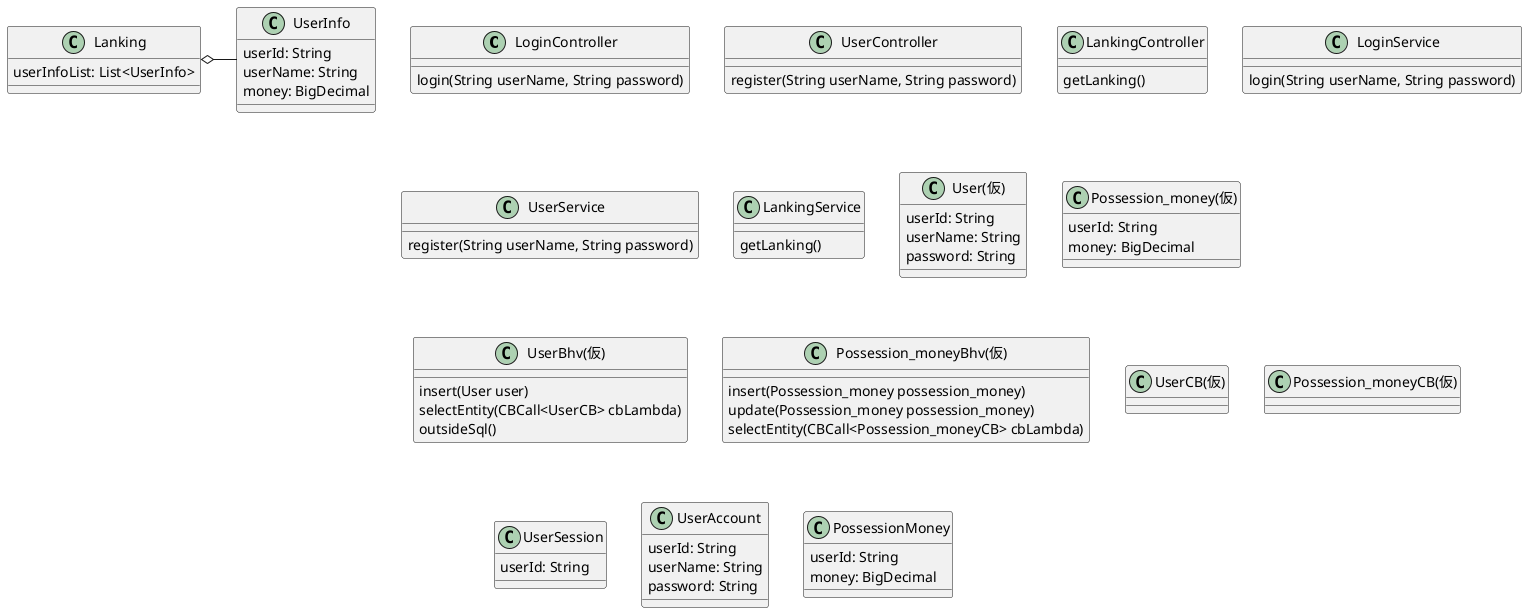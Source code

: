 @startuml

class LoginController {
  login(String userName, String password)
}

class UserController {
  register(String userName, String password)
}

class LankingController {
  getLanking()
}

class LoginService {
  login(String userName, String password)
}

class UserService {
  register(String userName, String password)
}

class LankingService {
  getLanking()
}

class User(仮) {
  userId: String
  userName: String
  password: String
}

class Possession_money(仮) {
  userId: String
  money: BigDecimal
}

class UserBhv(仮) {
  insert(User user)
  selectEntity(CBCall<UserCB> cbLambda)
  outsideSql()
}

class Possession_moneyBhv(仮) {
  insert(Possession_money possession_money)
  update(Possession_money possession_money)
  selectEntity(CBCall<Possession_moneyCB> cbLambda)
}

class UserCB(仮) {

}

class Possession_moneyCB(仮) {

}

class UserSession {
  userId: String
}

class UserAccount {
  userId: String
  userName: String
  password: String
}

class Lanking {
  userInfoList: List<UserInfo>
}

class PossessionMoney {
  userId: String
  money: BigDecimal
}

class UserInfo {
  userId: String
  userName: String
  money: BigDecimal
}

Lanking o- UserInfo

@enduml